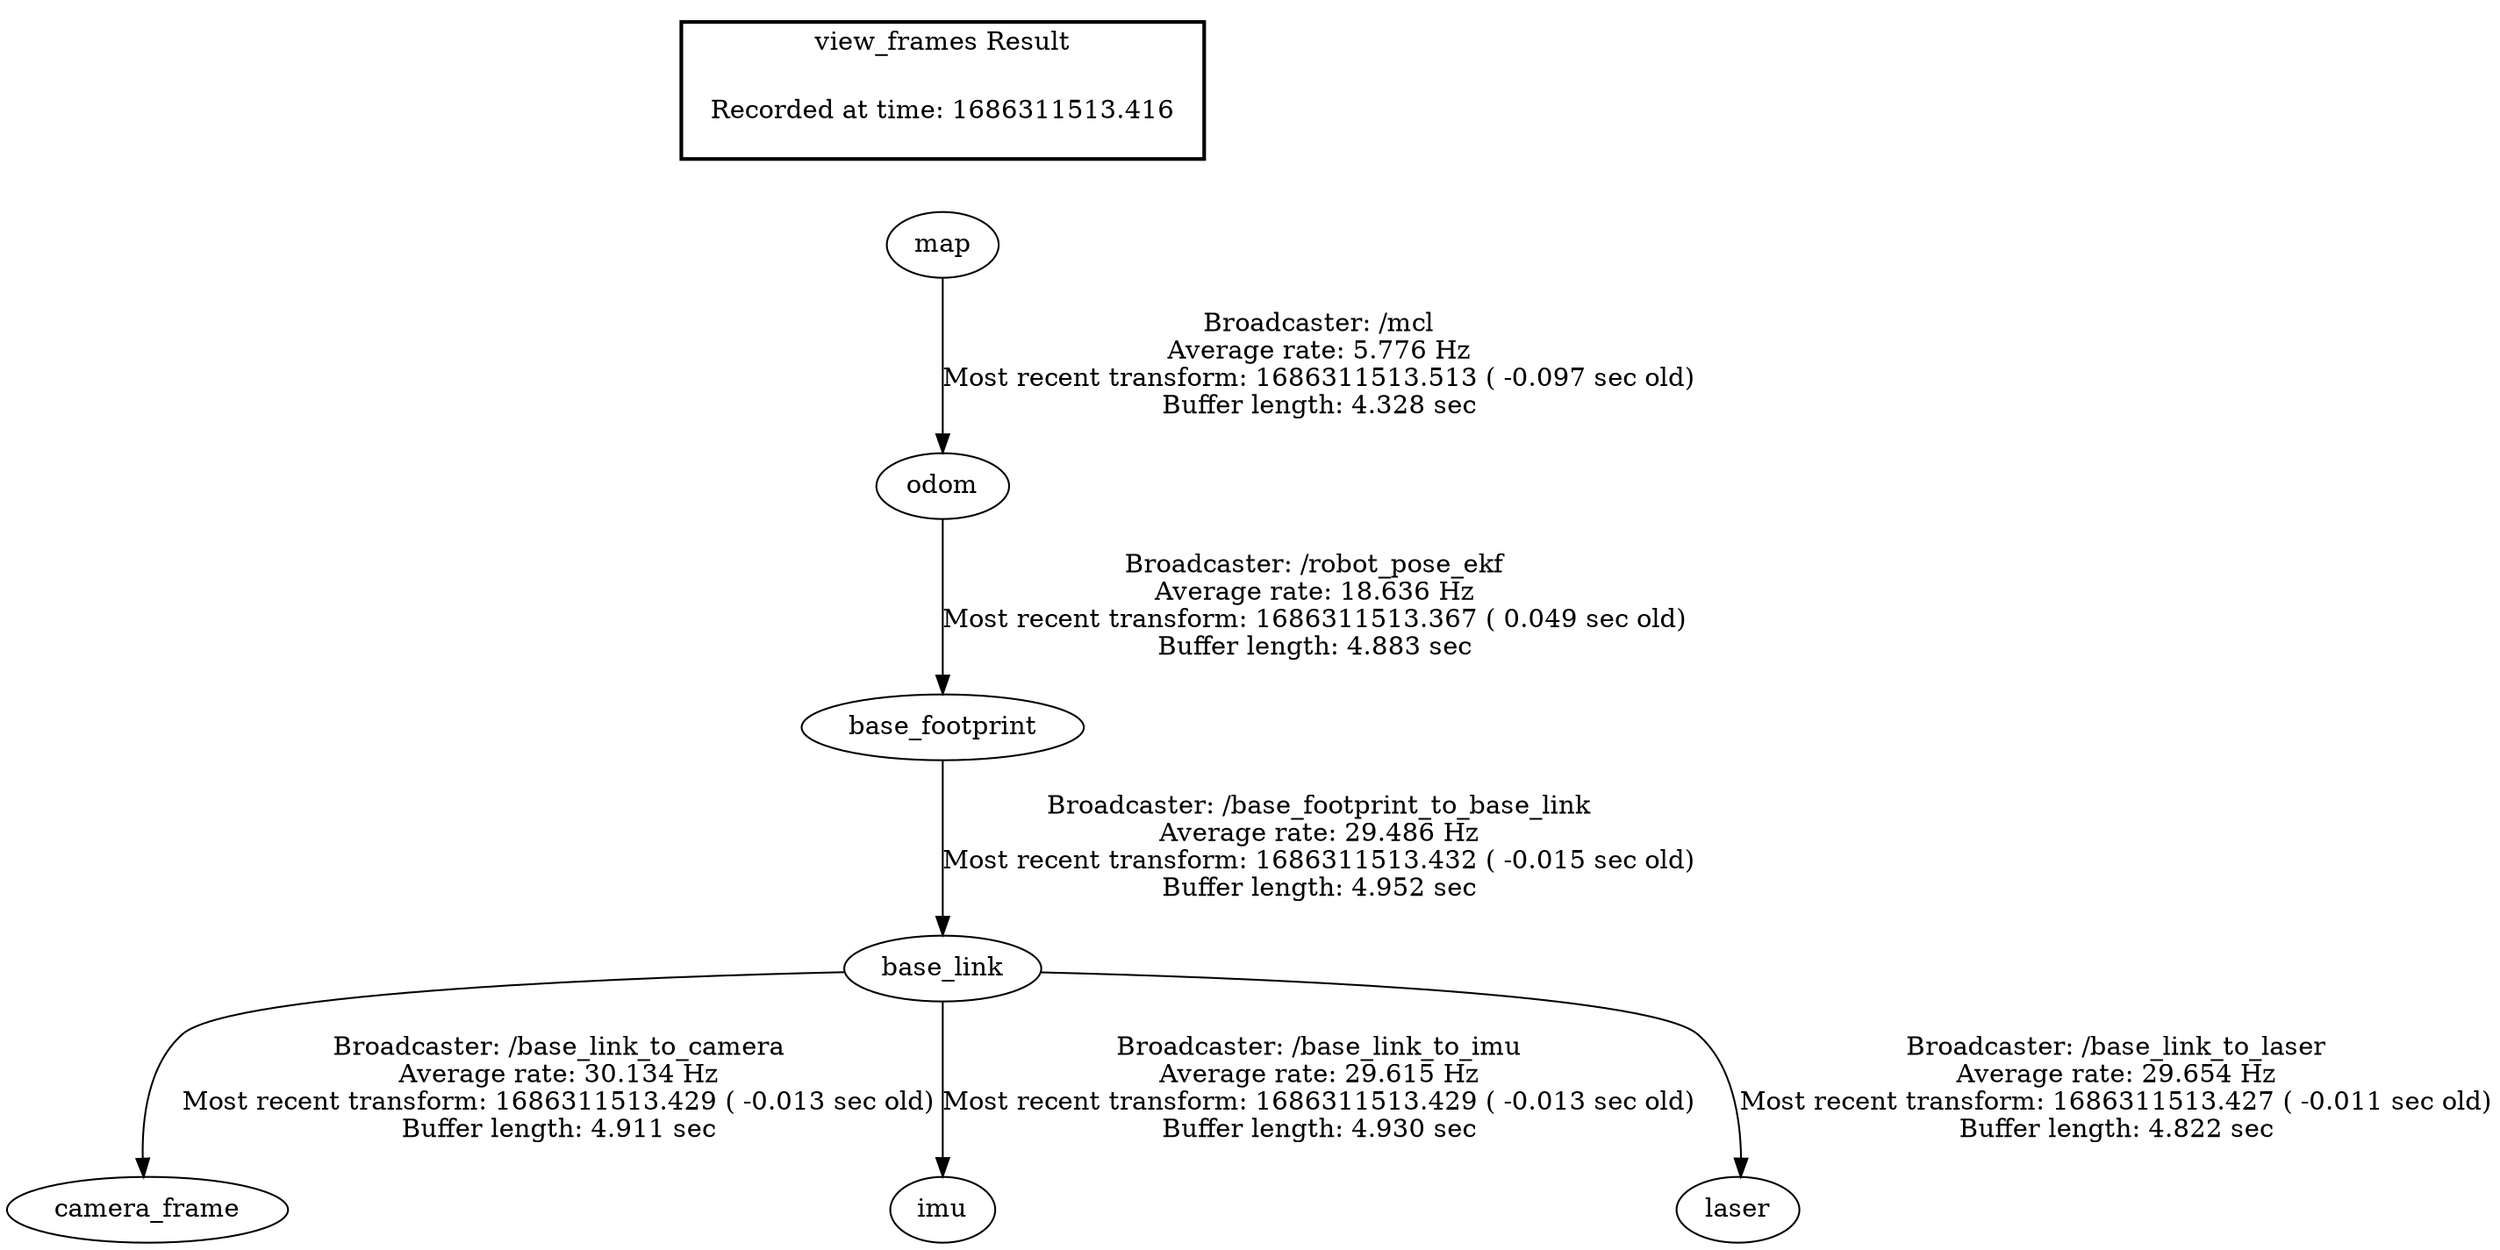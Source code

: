 digraph G {
"base_footprint" -> "base_link"[label="Broadcaster: /base_footprint_to_base_link\nAverage rate: 29.486 Hz\nMost recent transform: 1686311513.432 ( -0.015 sec old)\nBuffer length: 4.952 sec\n"];
"odom" -> "base_footprint"[label="Broadcaster: /robot_pose_ekf\nAverage rate: 18.636 Hz\nMost recent transform: 1686311513.367 ( 0.049 sec old)\nBuffer length: 4.883 sec\n"];
"base_link" -> "camera_frame"[label="Broadcaster: /base_link_to_camera\nAverage rate: 30.134 Hz\nMost recent transform: 1686311513.429 ( -0.013 sec old)\nBuffer length: 4.911 sec\n"];
"base_link" -> "imu"[label="Broadcaster: /base_link_to_imu\nAverage rate: 29.615 Hz\nMost recent transform: 1686311513.429 ( -0.013 sec old)\nBuffer length: 4.930 sec\n"];
"map" -> "odom"[label="Broadcaster: /mcl\nAverage rate: 5.776 Hz\nMost recent transform: 1686311513.513 ( -0.097 sec old)\nBuffer length: 4.328 sec\n"];
"base_link" -> "laser"[label="Broadcaster: /base_link_to_laser\nAverage rate: 29.654 Hz\nMost recent transform: 1686311513.427 ( -0.011 sec old)\nBuffer length: 4.822 sec\n"];
edge [style=invis];
 subgraph cluster_legend { style=bold; color=black; label ="view_frames Result";
"Recorded at time: 1686311513.416"[ shape=plaintext ] ;
 }->"map";
}